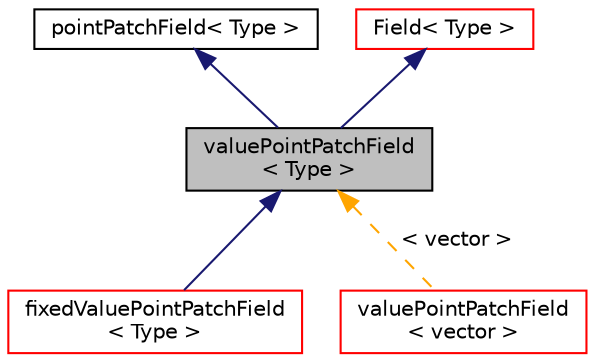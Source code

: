 digraph "valuePointPatchField&lt; Type &gt;"
{
  bgcolor="transparent";
  edge [fontname="Helvetica",fontsize="10",labelfontname="Helvetica",labelfontsize="10"];
  node [fontname="Helvetica",fontsize="10",shape=record];
  Node1 [label="valuePointPatchField\l\< Type \>",height=0.2,width=0.4,color="black", fillcolor="grey75", style="filled", fontcolor="black"];
  Node2 -> Node1 [dir="back",color="midnightblue",fontsize="10",style="solid",fontname="Helvetica"];
  Node2 [label="pointPatchField\< Type \>",height=0.2,width=0.4,color="black",URL="$a01931.html",tooltip="Abstract base class for point-mesh patch fields. "];
  Node3 -> Node1 [dir="back",color="midnightblue",fontsize="10",style="solid",fontname="Helvetica"];
  Node3 [label="Field\< Type \>",height=0.2,width=0.4,color="red",URL="$a00758.html",tooltip="Pre-declare SubField and related Field type. "];
  Node1 -> Node4 [dir="back",color="midnightblue",fontsize="10",style="solid",fontname="Helvetica"];
  Node4 [label="fixedValuePointPatchField\l\< Type \>",height=0.2,width=0.4,color="red",URL="$a00847.html",tooltip="A FixedValue boundary condition for pointField. "];
  Node1 -> Node5 [dir="back",color="orange",fontsize="10",style="dashed",label=" \< vector \>" ,fontname="Helvetica"];
  Node5 [label="valuePointPatchField\l\< vector \>",height=0.2,width=0.4,color="red",URL="$a02888.html"];
}

